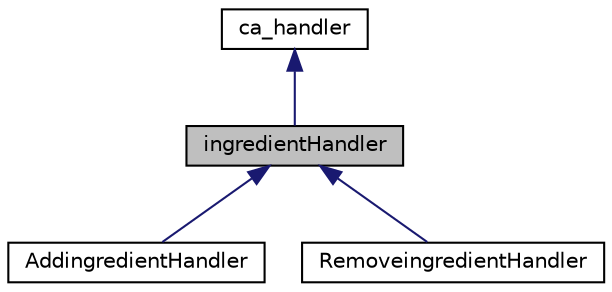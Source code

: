 digraph "ingredientHandler"
{
 // LATEX_PDF_SIZE
  edge [fontname="Helvetica",fontsize="10",labelfontname="Helvetica",labelfontsize="10"];
  node [fontname="Helvetica",fontsize="10",shape=record];
  Node1 [label="ingredientHandler",height=0.2,width=0.4,color="black", fillcolor="grey75", style="filled", fontcolor="black",tooltip="Abstract base class for handling ingredient customizations."];
  Node2 -> Node1 [dir="back",color="midnightblue",fontsize="10",style="solid",fontname="Helvetica"];
  Node2 [label="ca_handler",height=0.2,width=0.4,color="black", fillcolor="white", style="filled",URL="$classca__handler.html",tooltip=" "];
  Node1 -> Node3 [dir="back",color="midnightblue",fontsize="10",style="solid",fontname="Helvetica"];
  Node3 [label="AddingredientHandler",height=0.2,width=0.4,color="black", fillcolor="white", style="filled",URL="$classAddingredientHandler.html",tooltip="Handler class for adding ingredients."];
  Node1 -> Node4 [dir="back",color="midnightblue",fontsize="10",style="solid",fontname="Helvetica"];
  Node4 [label="RemoveingredientHandler",height=0.2,width=0.4,color="black", fillcolor="white", style="filled",URL="$classRemoveingredientHandler.html",tooltip="Handler class for removing ingredients."];
}

